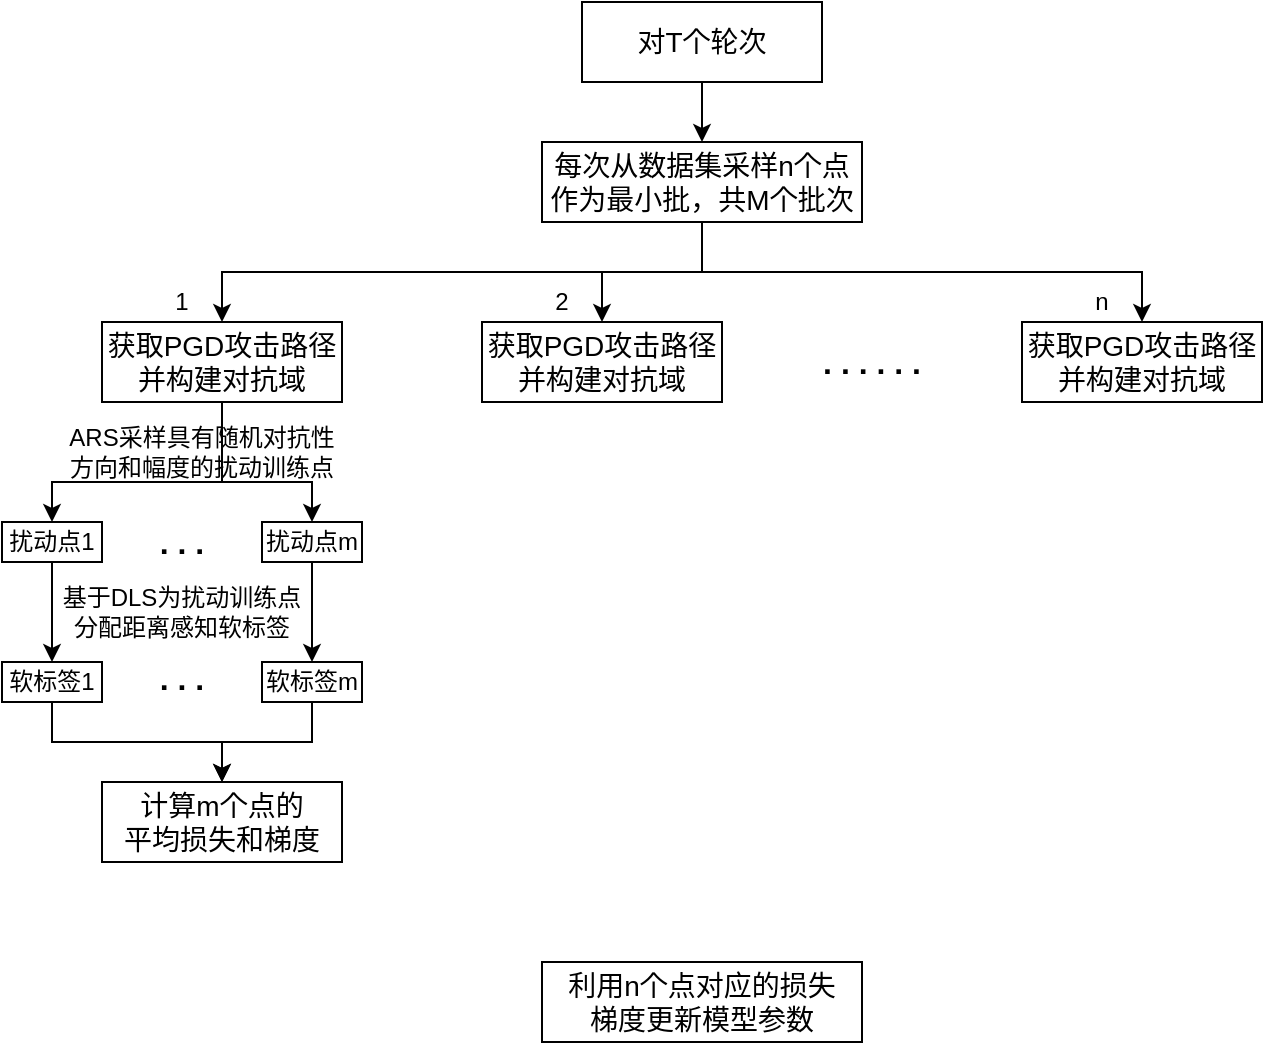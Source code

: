 <mxfile version="21.2.9" type="github">
  <diagram name="第 1 页" id="MnjlSnw96ZEYYFgfHTCJ">
    <mxGraphModel dx="773" dy="483" grid="1" gridSize="10" guides="1" tooltips="1" connect="1" arrows="1" fold="1" page="1" pageScale="1" pageWidth="827" pageHeight="1169" math="0" shadow="0">
      <root>
        <mxCell id="0" />
        <mxCell id="1" parent="0" />
        <mxCell id="rwNcY4Yg_PhgB3yi368k-56" style="edgeStyle=orthogonalEdgeStyle;rounded=0;orthogonalLoop=1;jettySize=auto;html=1;exitX=0.5;exitY=1;exitDx=0;exitDy=0;entryX=0.5;entryY=0;entryDx=0;entryDy=0;" edge="1" parent="1" source="rwNcY4Yg_PhgB3yi368k-52" target="rwNcY4Yg_PhgB3yi368k-55">
          <mxGeometry relative="1" as="geometry" />
        </mxCell>
        <mxCell id="rwNcY4Yg_PhgB3yi368k-52" value="&lt;font style=&quot;font-size: 14px;&quot;&gt;对T个轮次&lt;/font&gt;" style="rounded=0;whiteSpace=wrap;html=1;" vertex="1" parent="1">
          <mxGeometry x="320" y="40" width="120" height="40" as="geometry" />
        </mxCell>
        <mxCell id="rwNcY4Yg_PhgB3yi368k-61" style="edgeStyle=orthogonalEdgeStyle;rounded=0;orthogonalLoop=1;jettySize=auto;html=1;exitX=0.5;exitY=1;exitDx=0;exitDy=0;" edge="1" parent="1" source="rwNcY4Yg_PhgB3yi368k-55" target="rwNcY4Yg_PhgB3yi368k-58">
          <mxGeometry relative="1" as="geometry" />
        </mxCell>
        <mxCell id="rwNcY4Yg_PhgB3yi368k-62" style="edgeStyle=orthogonalEdgeStyle;rounded=0;orthogonalLoop=1;jettySize=auto;html=1;exitX=0.5;exitY=1;exitDx=0;exitDy=0;" edge="1" parent="1" source="rwNcY4Yg_PhgB3yi368k-55" target="rwNcY4Yg_PhgB3yi368k-59">
          <mxGeometry relative="1" as="geometry" />
        </mxCell>
        <mxCell id="rwNcY4Yg_PhgB3yi368k-63" style="edgeStyle=orthogonalEdgeStyle;rounded=0;orthogonalLoop=1;jettySize=auto;html=1;exitX=0.5;exitY=1;exitDx=0;exitDy=0;" edge="1" parent="1" source="rwNcY4Yg_PhgB3yi368k-55" target="rwNcY4Yg_PhgB3yi368k-60">
          <mxGeometry relative="1" as="geometry" />
        </mxCell>
        <mxCell id="rwNcY4Yg_PhgB3yi368k-55" value="&lt;font style=&quot;font-size: 14px;&quot;&gt;每次从数据集采样n个点作为最小批，共M个批次&lt;br&gt;&lt;/font&gt;" style="rounded=0;whiteSpace=wrap;html=1;" vertex="1" parent="1">
          <mxGeometry x="300" y="110" width="160" height="40" as="geometry" />
        </mxCell>
        <mxCell id="rwNcY4Yg_PhgB3yi368k-71" style="edgeStyle=orthogonalEdgeStyle;rounded=0;orthogonalLoop=1;jettySize=auto;html=1;exitX=0.5;exitY=1;exitDx=0;exitDy=0;entryX=0.5;entryY=0;entryDx=0;entryDy=0;" edge="1" parent="1" source="rwNcY4Yg_PhgB3yi368k-58" target="rwNcY4Yg_PhgB3yi368k-69">
          <mxGeometry relative="1" as="geometry">
            <Array as="points">
              <mxPoint x="140" y="280" />
              <mxPoint x="55" y="280" />
            </Array>
          </mxGeometry>
        </mxCell>
        <mxCell id="rwNcY4Yg_PhgB3yi368k-72" style="edgeStyle=orthogonalEdgeStyle;rounded=0;orthogonalLoop=1;jettySize=auto;html=1;exitX=0.5;exitY=1;exitDx=0;exitDy=0;" edge="1" parent="1" source="rwNcY4Yg_PhgB3yi368k-58" target="rwNcY4Yg_PhgB3yi368k-70">
          <mxGeometry relative="1" as="geometry">
            <Array as="points">
              <mxPoint x="140" y="280" />
              <mxPoint x="185" y="280" />
            </Array>
          </mxGeometry>
        </mxCell>
        <mxCell id="rwNcY4Yg_PhgB3yi368k-58" value="&lt;font style=&quot;font-size: 14px;&quot;&gt;获取PGD攻击路径&lt;br&gt;并构建对抗域&lt;br&gt;&lt;/font&gt;" style="rounded=0;whiteSpace=wrap;html=1;" vertex="1" parent="1">
          <mxGeometry x="80" y="200" width="120" height="40" as="geometry" />
        </mxCell>
        <mxCell id="rwNcY4Yg_PhgB3yi368k-59" value="&lt;font style=&quot;font-size: 14px;&quot;&gt;获取PGD攻击路径&lt;br&gt;并构建对抗域&lt;br&gt;&lt;/font&gt;" style="rounded=0;whiteSpace=wrap;html=1;" vertex="1" parent="1">
          <mxGeometry x="270" y="200" width="120" height="40" as="geometry" />
        </mxCell>
        <mxCell id="rwNcY4Yg_PhgB3yi368k-60" value="&lt;font style=&quot;font-size: 14px;&quot;&gt;获取PGD攻击路径&lt;br&gt;并构建对抗域&lt;br&gt;&lt;/font&gt;" style="rounded=0;whiteSpace=wrap;html=1;" vertex="1" parent="1">
          <mxGeometry x="540" y="200" width="120" height="40" as="geometry" />
        </mxCell>
        <mxCell id="rwNcY4Yg_PhgB3yi368k-65" value="1" style="text;html=1;strokeColor=none;fillColor=none;align=center;verticalAlign=middle;whiteSpace=wrap;rounded=0;" vertex="1" parent="1">
          <mxGeometry x="110" y="180" width="20" height="20" as="geometry" />
        </mxCell>
        <mxCell id="rwNcY4Yg_PhgB3yi368k-66" value="2" style="text;html=1;strokeColor=none;fillColor=none;align=center;verticalAlign=middle;whiteSpace=wrap;rounded=0;" vertex="1" parent="1">
          <mxGeometry x="300" y="180" width="20" height="20" as="geometry" />
        </mxCell>
        <mxCell id="rwNcY4Yg_PhgB3yi368k-67" value="n" style="text;html=1;strokeColor=none;fillColor=none;align=center;verticalAlign=middle;whiteSpace=wrap;rounded=0;" vertex="1" parent="1">
          <mxGeometry x="570" y="180" width="20" height="20" as="geometry" />
        </mxCell>
        <mxCell id="rwNcY4Yg_PhgB3yi368k-68" value="&lt;font size=&quot;1&quot; style=&quot;&quot;&gt;&lt;b style=&quot;font-size: 16px;&quot;&gt;. . . . . .&lt;/b&gt;&lt;/font&gt;" style="text;html=1;strokeColor=none;fillColor=none;align=center;verticalAlign=middle;whiteSpace=wrap;rounded=0;" vertex="1" parent="1">
          <mxGeometry x="430" y="212.5" width="70" height="15" as="geometry" />
        </mxCell>
        <mxCell id="rwNcY4Yg_PhgB3yi368k-79" style="edgeStyle=orthogonalEdgeStyle;rounded=0;orthogonalLoop=1;jettySize=auto;html=1;exitX=0.5;exitY=1;exitDx=0;exitDy=0;entryX=0.5;entryY=0;entryDx=0;entryDy=0;" edge="1" parent="1" source="rwNcY4Yg_PhgB3yi368k-69" target="rwNcY4Yg_PhgB3yi368k-76">
          <mxGeometry relative="1" as="geometry" />
        </mxCell>
        <mxCell id="rwNcY4Yg_PhgB3yi368k-69" value="&lt;font style=&quot;font-size: 12px;&quot;&gt;扰动点1&lt;/font&gt;" style="rounded=0;whiteSpace=wrap;html=1;" vertex="1" parent="1">
          <mxGeometry x="30" y="300" width="50" height="20" as="geometry" />
        </mxCell>
        <mxCell id="rwNcY4Yg_PhgB3yi368k-80" style="edgeStyle=orthogonalEdgeStyle;rounded=0;orthogonalLoop=1;jettySize=auto;html=1;exitX=0.5;exitY=1;exitDx=0;exitDy=0;entryX=0.5;entryY=0;entryDx=0;entryDy=0;" edge="1" parent="1" source="rwNcY4Yg_PhgB3yi368k-70" target="rwNcY4Yg_PhgB3yi368k-77">
          <mxGeometry relative="1" as="geometry" />
        </mxCell>
        <mxCell id="rwNcY4Yg_PhgB3yi368k-70" value="&lt;font style=&quot;font-size: 12px;&quot;&gt;扰动点m&lt;/font&gt;" style="rounded=0;whiteSpace=wrap;html=1;" vertex="1" parent="1">
          <mxGeometry x="160" y="300" width="50" height="20" as="geometry" />
        </mxCell>
        <mxCell id="rwNcY4Yg_PhgB3yi368k-73" value="ARS采样具有随机对抗性方向和幅度的扰动训练点" style="text;html=1;strokeColor=none;fillColor=none;align=center;verticalAlign=middle;whiteSpace=wrap;rounded=0;" vertex="1" parent="1">
          <mxGeometry x="60" y="250" width="140" height="30" as="geometry" />
        </mxCell>
        <mxCell id="rwNcY4Yg_PhgB3yi368k-75" value="&lt;font size=&quot;1&quot; style=&quot;&quot;&gt;&lt;b style=&quot;font-size: 16px;&quot;&gt;. . .&lt;/b&gt;&lt;/font&gt;" style="text;html=1;strokeColor=none;fillColor=none;align=center;verticalAlign=middle;whiteSpace=wrap;rounded=0;" vertex="1" parent="1">
          <mxGeometry x="100" y="302.5" width="40" height="15" as="geometry" />
        </mxCell>
        <mxCell id="rwNcY4Yg_PhgB3yi368k-83" style="edgeStyle=orthogonalEdgeStyle;rounded=0;orthogonalLoop=1;jettySize=auto;html=1;exitX=0.5;exitY=1;exitDx=0;exitDy=0;" edge="1" parent="1" source="rwNcY4Yg_PhgB3yi368k-76" target="rwNcY4Yg_PhgB3yi368k-82">
          <mxGeometry relative="1" as="geometry" />
        </mxCell>
        <mxCell id="rwNcY4Yg_PhgB3yi368k-76" value="&lt;font style=&quot;font-size: 12px;&quot;&gt;软标签1&lt;/font&gt;" style="rounded=0;whiteSpace=wrap;html=1;" vertex="1" parent="1">
          <mxGeometry x="30" y="370" width="50" height="20" as="geometry" />
        </mxCell>
        <mxCell id="rwNcY4Yg_PhgB3yi368k-84" style="edgeStyle=orthogonalEdgeStyle;rounded=0;orthogonalLoop=1;jettySize=auto;html=1;exitX=0.5;exitY=1;exitDx=0;exitDy=0;" edge="1" parent="1" source="rwNcY4Yg_PhgB3yi368k-77" target="rwNcY4Yg_PhgB3yi368k-82">
          <mxGeometry relative="1" as="geometry" />
        </mxCell>
        <mxCell id="rwNcY4Yg_PhgB3yi368k-77" value="&lt;font style=&quot;font-size: 12px;&quot;&gt;软标签m&lt;br&gt;&lt;/font&gt;" style="rounded=0;whiteSpace=wrap;html=1;" vertex="1" parent="1">
          <mxGeometry x="160" y="370" width="50" height="20" as="geometry" />
        </mxCell>
        <mxCell id="rwNcY4Yg_PhgB3yi368k-78" value="&lt;font size=&quot;1&quot; style=&quot;&quot;&gt;&lt;b style=&quot;font-size: 16px;&quot;&gt;. . .&lt;/b&gt;&lt;/font&gt;" style="text;html=1;strokeColor=none;fillColor=none;align=center;verticalAlign=middle;whiteSpace=wrap;rounded=0;" vertex="1" parent="1">
          <mxGeometry x="100" y="370" width="40" height="15" as="geometry" />
        </mxCell>
        <mxCell id="rwNcY4Yg_PhgB3yi368k-81" value="基于DLS为扰动训练点分配距离感知软标签" style="text;html=1;strokeColor=none;fillColor=none;align=center;verticalAlign=middle;whiteSpace=wrap;rounded=0;" vertex="1" parent="1">
          <mxGeometry x="55" y="330" width="130" height="30" as="geometry" />
        </mxCell>
        <mxCell id="rwNcY4Yg_PhgB3yi368k-82" value="&lt;font style=&quot;font-size: 14px;&quot;&gt;计算m个点的&lt;br&gt;平均损失和梯度&lt;br&gt;&lt;/font&gt;" style="rounded=0;whiteSpace=wrap;html=1;" vertex="1" parent="1">
          <mxGeometry x="80" y="430" width="120" height="40" as="geometry" />
        </mxCell>
        <mxCell id="rwNcY4Yg_PhgB3yi368k-85" value="&lt;font style=&quot;font-size: 14px;&quot;&gt;利用n个点对应的损失&lt;br&gt;梯度更新模型参数&lt;br&gt;&lt;/font&gt;" style="rounded=0;whiteSpace=wrap;html=1;" vertex="1" parent="1">
          <mxGeometry x="300" y="520" width="160" height="40" as="geometry" />
        </mxCell>
      </root>
    </mxGraphModel>
  </diagram>
</mxfile>
